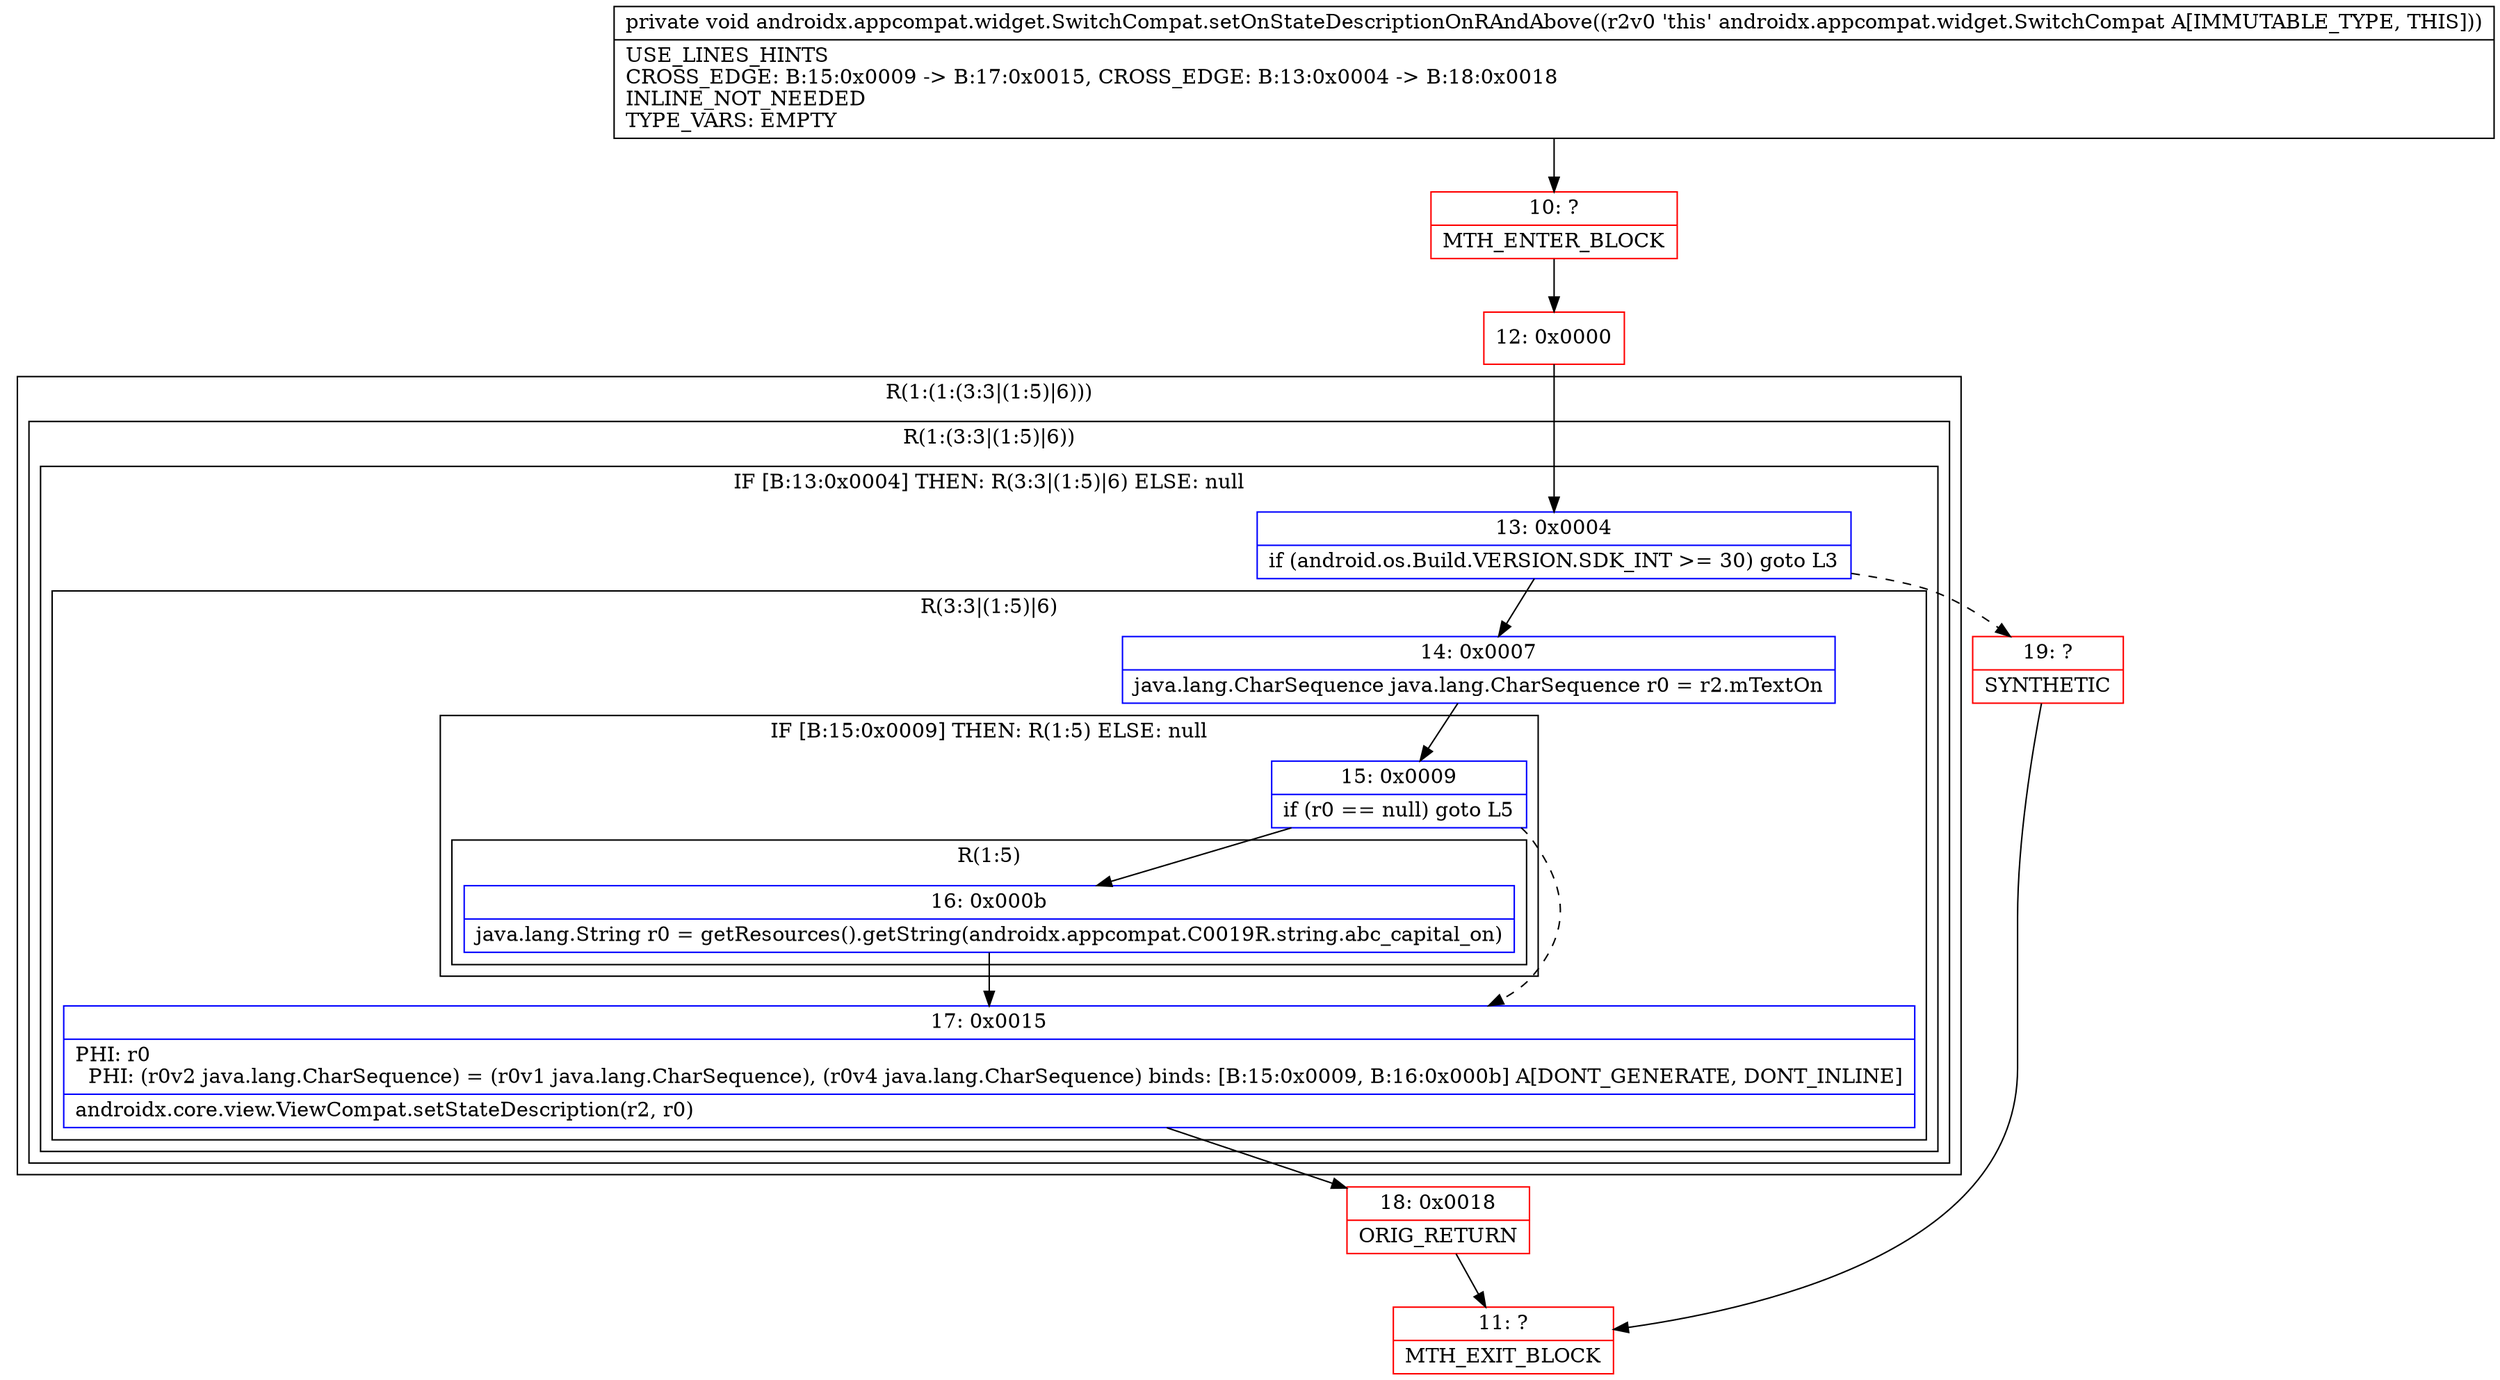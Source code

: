 digraph "CFG forandroidx.appcompat.widget.SwitchCompat.setOnStateDescriptionOnRAndAbove()V" {
subgraph cluster_Region_742016382 {
label = "R(1:(1:(3:3|(1:5)|6)))";
node [shape=record,color=blue];
subgraph cluster_Region_1743607398 {
label = "R(1:(3:3|(1:5)|6))";
node [shape=record,color=blue];
subgraph cluster_IfRegion_248972971 {
label = "IF [B:13:0x0004] THEN: R(3:3|(1:5)|6) ELSE: null";
node [shape=record,color=blue];
Node_13 [shape=record,label="{13\:\ 0x0004|if (android.os.Build.VERSION.SDK_INT \>= 30) goto L3\l}"];
subgraph cluster_Region_1263720527 {
label = "R(3:3|(1:5)|6)";
node [shape=record,color=blue];
Node_14 [shape=record,label="{14\:\ 0x0007|java.lang.CharSequence java.lang.CharSequence r0 = r2.mTextOn\l}"];
subgraph cluster_IfRegion_2067055523 {
label = "IF [B:15:0x0009] THEN: R(1:5) ELSE: null";
node [shape=record,color=blue];
Node_15 [shape=record,label="{15\:\ 0x0009|if (r0 == null) goto L5\l}"];
subgraph cluster_Region_268548900 {
label = "R(1:5)";
node [shape=record,color=blue];
Node_16 [shape=record,label="{16\:\ 0x000b|java.lang.String r0 = getResources().getString(androidx.appcompat.C0019R.string.abc_capital_on)\l}"];
}
}
Node_17 [shape=record,label="{17\:\ 0x0015|PHI: r0 \l  PHI: (r0v2 java.lang.CharSequence) = (r0v1 java.lang.CharSequence), (r0v4 java.lang.CharSequence) binds: [B:15:0x0009, B:16:0x000b] A[DONT_GENERATE, DONT_INLINE]\l|androidx.core.view.ViewCompat.setStateDescription(r2, r0)\l}"];
}
}
}
}
Node_10 [shape=record,color=red,label="{10\:\ ?|MTH_ENTER_BLOCK\l}"];
Node_12 [shape=record,color=red,label="{12\:\ 0x0000}"];
Node_18 [shape=record,color=red,label="{18\:\ 0x0018|ORIG_RETURN\l}"];
Node_11 [shape=record,color=red,label="{11\:\ ?|MTH_EXIT_BLOCK\l}"];
Node_19 [shape=record,color=red,label="{19\:\ ?|SYNTHETIC\l}"];
MethodNode[shape=record,label="{private void androidx.appcompat.widget.SwitchCompat.setOnStateDescriptionOnRAndAbove((r2v0 'this' androidx.appcompat.widget.SwitchCompat A[IMMUTABLE_TYPE, THIS]))  | USE_LINES_HINTS\lCROSS_EDGE: B:15:0x0009 \-\> B:17:0x0015, CROSS_EDGE: B:13:0x0004 \-\> B:18:0x0018\lINLINE_NOT_NEEDED\lTYPE_VARS: EMPTY\l}"];
MethodNode -> Node_10;Node_13 -> Node_14;
Node_13 -> Node_19[style=dashed];
Node_14 -> Node_15;
Node_15 -> Node_16;
Node_15 -> Node_17[style=dashed];
Node_16 -> Node_17;
Node_17 -> Node_18;
Node_10 -> Node_12;
Node_12 -> Node_13;
Node_18 -> Node_11;
Node_19 -> Node_11;
}

